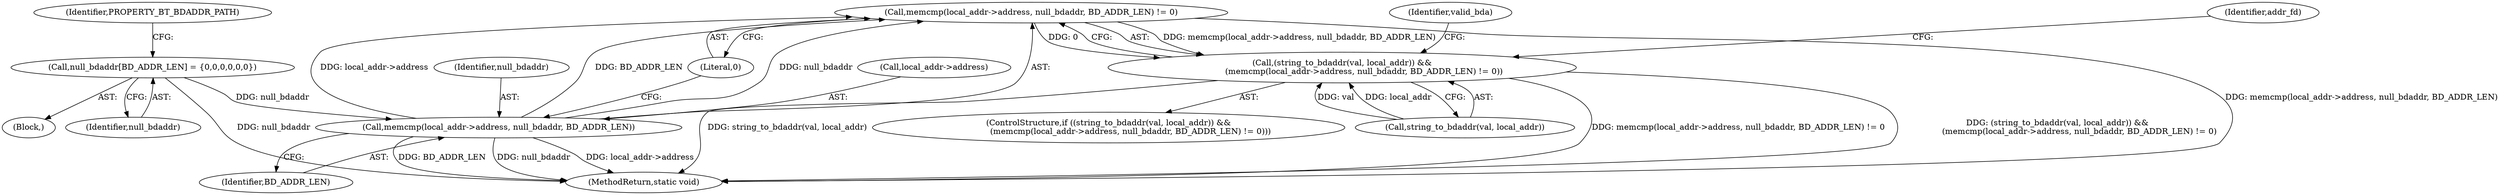digraph "0_Android_472271b153c5dc53c28beac55480a8d8434b2d5c_12@API" {
"1000162" [label="(Call,memcmp(local_addr->address, null_bdaddr, BD_ADDR_LEN) != 0)"];
"1000163" [label="(Call,memcmp(local_addr->address, null_bdaddr, BD_ADDR_LEN))"];
"1000123" [label="(Call,null_bdaddr[BD_ADDR_LEN] = {0,0,0,0,0,0})"];
"1000158" [label="(Call,(string_to_bdaddr(val, local_addr)) &&\n                 (memcmp(local_addr->address, null_bdaddr, BD_ADDR_LEN) != 0))"];
"1000349" [label="(MethodReturn,static void)"];
"1000159" [label="(Call,string_to_bdaddr(val, local_addr))"];
"1000162" [label="(Call,memcmp(local_addr->address, null_bdaddr, BD_ADDR_LEN) != 0)"];
"1000164" [label="(Call,local_addr->address)"];
"1000110" [label="(Block,)"];
"1000127" [label="(Identifier,PROPERTY_BT_BDADDR_PATH)"];
"1000172" [label="(Identifier,valid_bda)"];
"1000158" [label="(Call,(string_to_bdaddr(val, local_addr)) &&\n                 (memcmp(local_addr->address, null_bdaddr, BD_ADDR_LEN) != 0))"];
"1000168" [label="(Identifier,BD_ADDR_LEN)"];
"1000167" [label="(Identifier,null_bdaddr)"];
"1000123" [label="(Call,null_bdaddr[BD_ADDR_LEN] = {0,0,0,0,0,0})"];
"1000124" [label="(Identifier,null_bdaddr)"];
"1000157" [label="(ControlStructure,if ((string_to_bdaddr(val, local_addr)) &&\n                 (memcmp(local_addr->address, null_bdaddr, BD_ADDR_LEN) != 0)))"];
"1000179" [label="(Identifier,addr_fd)"];
"1000163" [label="(Call,memcmp(local_addr->address, null_bdaddr, BD_ADDR_LEN))"];
"1000169" [label="(Literal,0)"];
"1000162" -> "1000158"  [label="AST: "];
"1000162" -> "1000169"  [label="CFG: "];
"1000163" -> "1000162"  [label="AST: "];
"1000169" -> "1000162"  [label="AST: "];
"1000158" -> "1000162"  [label="CFG: "];
"1000162" -> "1000349"  [label="DDG: memcmp(local_addr->address, null_bdaddr, BD_ADDR_LEN)"];
"1000162" -> "1000158"  [label="DDG: memcmp(local_addr->address, null_bdaddr, BD_ADDR_LEN)"];
"1000162" -> "1000158"  [label="DDG: 0"];
"1000163" -> "1000162"  [label="DDG: local_addr->address"];
"1000163" -> "1000162"  [label="DDG: null_bdaddr"];
"1000163" -> "1000162"  [label="DDG: BD_ADDR_LEN"];
"1000163" -> "1000168"  [label="CFG: "];
"1000164" -> "1000163"  [label="AST: "];
"1000167" -> "1000163"  [label="AST: "];
"1000168" -> "1000163"  [label="AST: "];
"1000169" -> "1000163"  [label="CFG: "];
"1000163" -> "1000349"  [label="DDG: local_addr->address"];
"1000163" -> "1000349"  [label="DDG: BD_ADDR_LEN"];
"1000163" -> "1000349"  [label="DDG: null_bdaddr"];
"1000123" -> "1000163"  [label="DDG: null_bdaddr"];
"1000123" -> "1000110"  [label="AST: "];
"1000123" -> "1000124"  [label="CFG: "];
"1000124" -> "1000123"  [label="AST: "];
"1000127" -> "1000123"  [label="CFG: "];
"1000123" -> "1000349"  [label="DDG: null_bdaddr"];
"1000158" -> "1000157"  [label="AST: "];
"1000158" -> "1000159"  [label="CFG: "];
"1000159" -> "1000158"  [label="AST: "];
"1000172" -> "1000158"  [label="CFG: "];
"1000179" -> "1000158"  [label="CFG: "];
"1000158" -> "1000349"  [label="DDG: string_to_bdaddr(val, local_addr)"];
"1000158" -> "1000349"  [label="DDG: (string_to_bdaddr(val, local_addr)) &&\n                 (memcmp(local_addr->address, null_bdaddr, BD_ADDR_LEN) != 0)"];
"1000158" -> "1000349"  [label="DDG: memcmp(local_addr->address, null_bdaddr, BD_ADDR_LEN) != 0"];
"1000159" -> "1000158"  [label="DDG: val"];
"1000159" -> "1000158"  [label="DDG: local_addr"];
}
